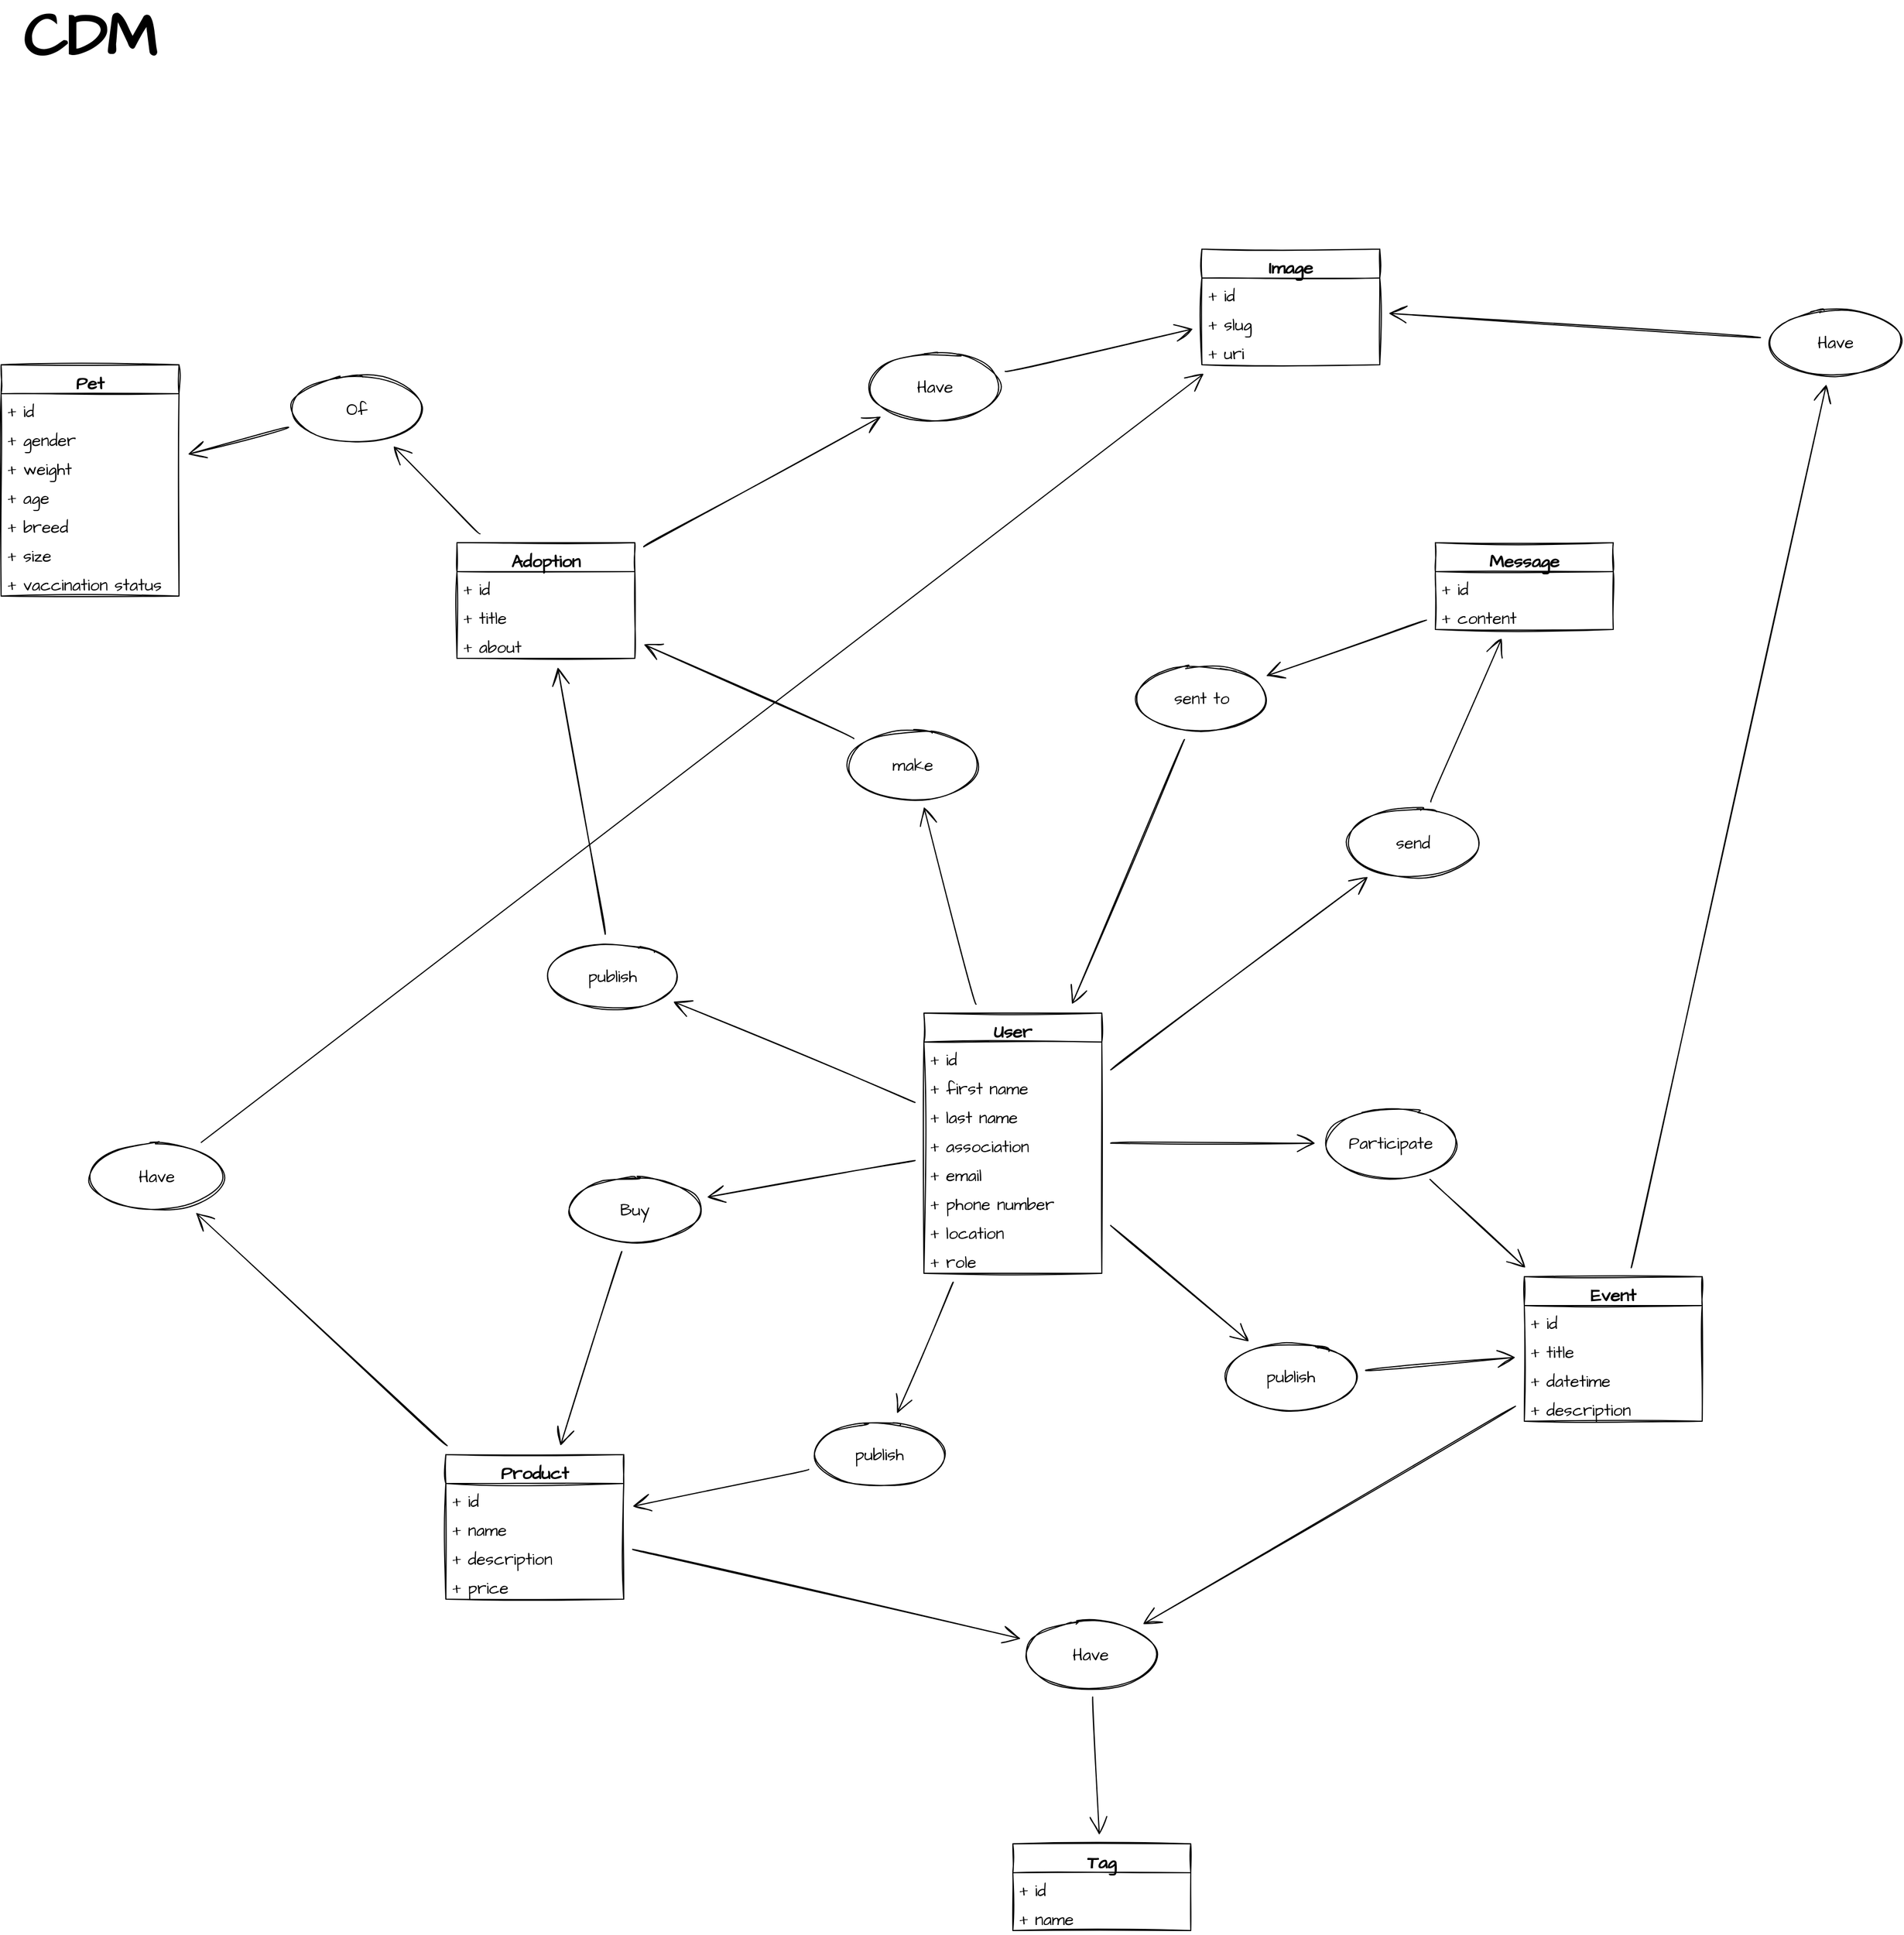 <mxfile version="19.0.3" type="device"><diagram id="sZmd7LiYKdD79qysAntJ" name="Page-1"><mxGraphModel dx="1663" dy="2150" grid="1" gridSize="10" guides="1" tooltips="1" connect="1" arrows="1" fold="1" page="0" pageScale="1" pageWidth="850" pageHeight="1100" math="0" shadow="0"><root><mxCell id="0"/><mxCell id="1" parent="0"/><mxCell id="HnGlS-vZHUeBiJfl8KfX-34" value="" style="edgeStyle=none;curved=1;rounded=0;sketch=1;hachureGap=4;orthogonalLoop=1;jettySize=auto;html=1;fontFamily=Architects Daughter;fontSource=https%3A%2F%2Ffonts.googleapis.com%2Fcss%3Ffamily%3DArchitects%2BDaughter;fontSize=15;endArrow=open;startSize=14;endSize=14;sourcePerimeterSpacing=8;targetPerimeterSpacing=8;" edge="1" parent="1" source="HnGlS-vZHUeBiJfl8KfX-1" target="HnGlS-vZHUeBiJfl8KfX-33"><mxGeometry relative="1" as="geometry"/></mxCell><mxCell id="HnGlS-vZHUeBiJfl8KfX-97" style="edgeStyle=none;curved=1;rounded=0;sketch=1;hachureGap=4;orthogonalLoop=1;jettySize=auto;html=1;fontFamily=Architects Daughter;fontSource=https%3A%2F%2Ffonts.googleapis.com%2Fcss%3Ffamily%3DArchitects%2BDaughter;fontSize=15;endArrow=open;startSize=14;endSize=14;sourcePerimeterSpacing=8;targetPerimeterSpacing=8;" edge="1" parent="1" source="HnGlS-vZHUeBiJfl8KfX-1" target="HnGlS-vZHUeBiJfl8KfX-96"><mxGeometry relative="1" as="geometry"/></mxCell><mxCell id="HnGlS-vZHUeBiJfl8KfX-1" value="Adoption" style="swimlane;fontStyle=1;align=center;verticalAlign=top;childLayout=stackLayout;horizontal=1;startSize=26;horizontalStack=0;resizeParent=1;resizeParentMax=0;resizeLast=0;collapsible=1;marginBottom=0;sketch=1;hachureGap=4;fontFamily=Architects Daughter;fontSource=https%3A%2F%2Ffonts.googleapis.com%2Fcss%3Ffamily%3DArchitects%2BDaughter;fontSize=16;" vertex="1" parent="1"><mxGeometry x="-310" y="-530" width="160" height="104" as="geometry"/></mxCell><mxCell id="HnGlS-vZHUeBiJfl8KfX-2" value="+ id" style="text;strokeColor=none;fillColor=none;align=left;verticalAlign=top;spacingLeft=4;spacingRight=4;overflow=hidden;rotatable=0;points=[[0,0.5],[1,0.5]];portConstraint=eastwest;sketch=1;hachureGap=4;fontFamily=Architects Daughter;fontSource=https%3A%2F%2Ffonts.googleapis.com%2Fcss%3Ffamily%3DArchitects%2BDaughter;fontSize=15;" vertex="1" parent="HnGlS-vZHUeBiJfl8KfX-1"><mxGeometry y="26" width="160" height="26" as="geometry"/></mxCell><mxCell id="HnGlS-vZHUeBiJfl8KfX-71" value="+ title" style="text;strokeColor=none;fillColor=none;align=left;verticalAlign=top;spacingLeft=4;spacingRight=4;overflow=hidden;rotatable=0;points=[[0,0.5],[1,0.5]];portConstraint=eastwest;sketch=1;hachureGap=4;fontFamily=Architects Daughter;fontSource=https%3A%2F%2Ffonts.googleapis.com%2Fcss%3Ffamily%3DArchitects%2BDaughter;fontSize=15;" vertex="1" parent="HnGlS-vZHUeBiJfl8KfX-1"><mxGeometry y="52" width="160" height="26" as="geometry"/></mxCell><mxCell id="HnGlS-vZHUeBiJfl8KfX-72" value="+ about" style="text;strokeColor=none;fillColor=none;align=left;verticalAlign=top;spacingLeft=4;spacingRight=4;overflow=hidden;rotatable=0;points=[[0,0.5],[1,0.5]];portConstraint=eastwest;sketch=1;hachureGap=4;fontFamily=Architects Daughter;fontSource=https%3A%2F%2Ffonts.googleapis.com%2Fcss%3Ffamily%3DArchitects%2BDaughter;fontSize=15;" vertex="1" parent="HnGlS-vZHUeBiJfl8KfX-1"><mxGeometry y="78" width="160" height="26" as="geometry"/></mxCell><mxCell id="HnGlS-vZHUeBiJfl8KfX-51" value="" style="edgeStyle=none;curved=1;rounded=0;sketch=1;hachureGap=4;orthogonalLoop=1;jettySize=auto;html=1;fontFamily=Architects Daughter;fontSource=https%3A%2F%2Ffonts.googleapis.com%2Fcss%3Ffamily%3DArchitects%2BDaughter;fontSize=15;endArrow=open;startSize=14;endSize=14;sourcePerimeterSpacing=8;targetPerimeterSpacing=8;" edge="1" parent="1" source="HnGlS-vZHUeBiJfl8KfX-5" target="HnGlS-vZHUeBiJfl8KfX-50"><mxGeometry relative="1" as="geometry"/></mxCell><mxCell id="HnGlS-vZHUeBiJfl8KfX-101" style="edgeStyle=none;curved=1;rounded=0;sketch=1;hachureGap=4;orthogonalLoop=1;jettySize=auto;html=1;fontFamily=Architects Daughter;fontSource=https%3A%2F%2Ffonts.googleapis.com%2Fcss%3Ffamily%3DArchitects%2BDaughter;fontSize=15;endArrow=open;startSize=14;endSize=14;sourcePerimeterSpacing=8;targetPerimeterSpacing=8;" edge="1" parent="1" source="HnGlS-vZHUeBiJfl8KfX-5" target="HnGlS-vZHUeBiJfl8KfX-100"><mxGeometry relative="1" as="geometry"/></mxCell><mxCell id="HnGlS-vZHUeBiJfl8KfX-5" value="Product" style="swimlane;fontStyle=1;align=center;verticalAlign=top;childLayout=stackLayout;horizontal=1;startSize=26;horizontalStack=0;resizeParent=1;resizeParentMax=0;resizeLast=0;collapsible=1;marginBottom=0;sketch=1;hachureGap=4;fontFamily=Architects Daughter;fontSource=https%3A%2F%2Ffonts.googleapis.com%2Fcss%3Ffamily%3DArchitects%2BDaughter;fontSize=16;" vertex="1" parent="1"><mxGeometry x="-320" y="290" width="160" height="130" as="geometry"/></mxCell><mxCell id="HnGlS-vZHUeBiJfl8KfX-6" value="+ id" style="text;strokeColor=none;fillColor=none;align=left;verticalAlign=top;spacingLeft=4;spacingRight=4;overflow=hidden;rotatable=0;points=[[0,0.5],[1,0.5]];portConstraint=eastwest;sketch=1;hachureGap=4;fontFamily=Architects Daughter;fontSource=https%3A%2F%2Ffonts.googleapis.com%2Fcss%3Ffamily%3DArchitects%2BDaughter;fontSize=15;" vertex="1" parent="HnGlS-vZHUeBiJfl8KfX-5"><mxGeometry y="26" width="160" height="26" as="geometry"/></mxCell><mxCell id="HnGlS-vZHUeBiJfl8KfX-79" value="+ name" style="text;strokeColor=none;fillColor=none;align=left;verticalAlign=top;spacingLeft=4;spacingRight=4;overflow=hidden;rotatable=0;points=[[0,0.5],[1,0.5]];portConstraint=eastwest;sketch=1;hachureGap=4;fontFamily=Architects Daughter;fontSource=https%3A%2F%2Ffonts.googleapis.com%2Fcss%3Ffamily%3DArchitects%2BDaughter;fontSize=15;" vertex="1" parent="HnGlS-vZHUeBiJfl8KfX-5"><mxGeometry y="52" width="160" height="26" as="geometry"/></mxCell><mxCell id="HnGlS-vZHUeBiJfl8KfX-80" value="+ description" style="text;strokeColor=none;fillColor=none;align=left;verticalAlign=top;spacingLeft=4;spacingRight=4;overflow=hidden;rotatable=0;points=[[0,0.5],[1,0.5]];portConstraint=eastwest;sketch=1;hachureGap=4;fontFamily=Architects Daughter;fontSource=https%3A%2F%2Ffonts.googleapis.com%2Fcss%3Ffamily%3DArchitects%2BDaughter;fontSize=15;" vertex="1" parent="HnGlS-vZHUeBiJfl8KfX-5"><mxGeometry y="78" width="160" height="26" as="geometry"/></mxCell><mxCell id="HnGlS-vZHUeBiJfl8KfX-81" value="+ price" style="text;strokeColor=none;fillColor=none;align=left;verticalAlign=top;spacingLeft=4;spacingRight=4;overflow=hidden;rotatable=0;points=[[0,0.5],[1,0.5]];portConstraint=eastwest;sketch=1;hachureGap=4;fontFamily=Architects Daughter;fontSource=https%3A%2F%2Ffonts.googleapis.com%2Fcss%3Ffamily%3DArchitects%2BDaughter;fontSize=15;" vertex="1" parent="HnGlS-vZHUeBiJfl8KfX-5"><mxGeometry y="104" width="160" height="26" as="geometry"/></mxCell><mxCell id="HnGlS-vZHUeBiJfl8KfX-53" style="edgeStyle=none;curved=1;rounded=0;sketch=1;hachureGap=4;orthogonalLoop=1;jettySize=auto;html=1;fontFamily=Architects Daughter;fontSource=https%3A%2F%2Ffonts.googleapis.com%2Fcss%3Ffamily%3DArchitects%2BDaughter;fontSize=15;endArrow=open;startSize=14;endSize=14;sourcePerimeterSpacing=8;targetPerimeterSpacing=8;" edge="1" parent="1" source="HnGlS-vZHUeBiJfl8KfX-7" target="HnGlS-vZHUeBiJfl8KfX-50"><mxGeometry relative="1" as="geometry"/></mxCell><mxCell id="HnGlS-vZHUeBiJfl8KfX-94" style="edgeStyle=none;curved=1;rounded=0;sketch=1;hachureGap=4;orthogonalLoop=1;jettySize=auto;html=1;fontFamily=Architects Daughter;fontSource=https%3A%2F%2Ffonts.googleapis.com%2Fcss%3Ffamily%3DArchitects%2BDaughter;fontSize=15;endArrow=open;startSize=14;endSize=14;sourcePerimeterSpacing=8;targetPerimeterSpacing=8;" edge="1" parent="1" source="HnGlS-vZHUeBiJfl8KfX-7" target="HnGlS-vZHUeBiJfl8KfX-93"><mxGeometry relative="1" as="geometry"/></mxCell><mxCell id="HnGlS-vZHUeBiJfl8KfX-7" value="Event" style="swimlane;fontStyle=1;align=center;verticalAlign=top;childLayout=stackLayout;horizontal=1;startSize=26;horizontalStack=0;resizeParent=1;resizeParentMax=0;resizeLast=0;collapsible=1;marginBottom=0;sketch=1;hachureGap=4;fontFamily=Architects Daughter;fontSource=https%3A%2F%2Ffonts.googleapis.com%2Fcss%3Ffamily%3DArchitects%2BDaughter;fontSize=16;" vertex="1" parent="1"><mxGeometry x="650" y="130" width="160" height="130" as="geometry"/></mxCell><mxCell id="HnGlS-vZHUeBiJfl8KfX-8" value="+ id" style="text;strokeColor=none;fillColor=none;align=left;verticalAlign=top;spacingLeft=4;spacingRight=4;overflow=hidden;rotatable=0;points=[[0,0.5],[1,0.5]];portConstraint=eastwest;sketch=1;hachureGap=4;fontFamily=Architects Daughter;fontSource=https%3A%2F%2Ffonts.googleapis.com%2Fcss%3Ffamily%3DArchitects%2BDaughter;fontSize=15;" vertex="1" parent="HnGlS-vZHUeBiJfl8KfX-7"><mxGeometry y="26" width="160" height="26" as="geometry"/></mxCell><mxCell id="HnGlS-vZHUeBiJfl8KfX-83" value="+ title" style="text;strokeColor=none;fillColor=none;align=left;verticalAlign=top;spacingLeft=4;spacingRight=4;overflow=hidden;rotatable=0;points=[[0,0.5],[1,0.5]];portConstraint=eastwest;sketch=1;hachureGap=4;fontFamily=Architects Daughter;fontSource=https%3A%2F%2Ffonts.googleapis.com%2Fcss%3Ffamily%3DArchitects%2BDaughter;fontSize=15;" vertex="1" parent="HnGlS-vZHUeBiJfl8KfX-7"><mxGeometry y="52" width="160" height="26" as="geometry"/></mxCell><mxCell id="HnGlS-vZHUeBiJfl8KfX-84" value="+ datetime" style="text;strokeColor=none;fillColor=none;align=left;verticalAlign=top;spacingLeft=4;spacingRight=4;overflow=hidden;rotatable=0;points=[[0,0.5],[1,0.5]];portConstraint=eastwest;sketch=1;hachureGap=4;fontFamily=Architects Daughter;fontSource=https%3A%2F%2Ffonts.googleapis.com%2Fcss%3Ffamily%3DArchitects%2BDaughter;fontSize=15;" vertex="1" parent="HnGlS-vZHUeBiJfl8KfX-7"><mxGeometry y="78" width="160" height="26" as="geometry"/></mxCell><mxCell id="HnGlS-vZHUeBiJfl8KfX-85" value="+ description" style="text;strokeColor=none;fillColor=none;align=left;verticalAlign=top;spacingLeft=4;spacingRight=4;overflow=hidden;rotatable=0;points=[[0,0.5],[1,0.5]];portConstraint=eastwest;sketch=1;hachureGap=4;fontFamily=Architects Daughter;fontSource=https%3A%2F%2Ffonts.googleapis.com%2Fcss%3Ffamily%3DArchitects%2BDaughter;fontSize=15;" vertex="1" parent="HnGlS-vZHUeBiJfl8KfX-7"><mxGeometry y="104" width="160" height="26" as="geometry"/></mxCell><mxCell id="HnGlS-vZHUeBiJfl8KfX-16" value="" style="edgeStyle=none;curved=1;rounded=0;sketch=1;hachureGap=4;orthogonalLoop=1;jettySize=auto;html=1;fontFamily=Architects Daughter;fontSource=https%3A%2F%2Ffonts.googleapis.com%2Fcss%3Ffamily%3DArchitects%2BDaughter;fontSize=15;endArrow=open;startSize=14;endSize=14;sourcePerimeterSpacing=8;targetPerimeterSpacing=8;" edge="1" parent="1" source="HnGlS-vZHUeBiJfl8KfX-9" target="HnGlS-vZHUeBiJfl8KfX-15"><mxGeometry relative="1" as="geometry"/></mxCell><mxCell id="HnGlS-vZHUeBiJfl8KfX-23" value="" style="edgeStyle=none;curved=1;rounded=0;sketch=1;hachureGap=4;orthogonalLoop=1;jettySize=auto;html=1;fontFamily=Architects Daughter;fontSource=https%3A%2F%2Ffonts.googleapis.com%2Fcss%3Ffamily%3DArchitects%2BDaughter;fontSize=15;endArrow=open;startSize=14;endSize=14;sourcePerimeterSpacing=8;targetPerimeterSpacing=8;" edge="1" parent="1" source="HnGlS-vZHUeBiJfl8KfX-9" target="HnGlS-vZHUeBiJfl8KfX-22"><mxGeometry relative="1" as="geometry"><mxPoint x="489.77" y="-372.238" as="sourcePoint"/></mxGeometry></mxCell><mxCell id="HnGlS-vZHUeBiJfl8KfX-37" value="" style="edgeStyle=none;curved=1;rounded=0;sketch=1;hachureGap=4;orthogonalLoop=1;jettySize=auto;html=1;fontFamily=Architects Daughter;fontSource=https%3A%2F%2Ffonts.googleapis.com%2Fcss%3Ffamily%3DArchitects%2BDaughter;fontSize=15;endArrow=open;startSize=14;endSize=14;sourcePerimeterSpacing=8;targetPerimeterSpacing=8;" edge="1" parent="1" source="HnGlS-vZHUeBiJfl8KfX-9" target="HnGlS-vZHUeBiJfl8KfX-36"><mxGeometry relative="1" as="geometry"/></mxCell><mxCell id="HnGlS-vZHUeBiJfl8KfX-41" value="" style="edgeStyle=none;curved=1;rounded=0;sketch=1;hachureGap=4;orthogonalLoop=1;jettySize=auto;html=1;fontFamily=Architects Daughter;fontSource=https%3A%2F%2Ffonts.googleapis.com%2Fcss%3Ffamily%3DArchitects%2BDaughter;fontSize=15;endArrow=open;startSize=14;endSize=14;sourcePerimeterSpacing=8;targetPerimeterSpacing=8;" edge="1" parent="1" source="HnGlS-vZHUeBiJfl8KfX-9" target="HnGlS-vZHUeBiJfl8KfX-40"><mxGeometry relative="1" as="geometry"/></mxCell><mxCell id="HnGlS-vZHUeBiJfl8KfX-44" value="" style="edgeStyle=none;curved=1;rounded=0;sketch=1;hachureGap=4;orthogonalLoop=1;jettySize=auto;html=1;fontFamily=Architects Daughter;fontSource=https%3A%2F%2Ffonts.googleapis.com%2Fcss%3Ffamily%3DArchitects%2BDaughter;fontSize=15;endArrow=open;startSize=14;endSize=14;sourcePerimeterSpacing=8;targetPerimeterSpacing=8;" edge="1" parent="1" source="HnGlS-vZHUeBiJfl8KfX-9" target="HnGlS-vZHUeBiJfl8KfX-43"><mxGeometry relative="1" as="geometry"/></mxCell><mxCell id="HnGlS-vZHUeBiJfl8KfX-56" style="edgeStyle=none;curved=1;rounded=0;sketch=1;hachureGap=4;orthogonalLoop=1;jettySize=auto;html=1;fontFamily=Architects Daughter;fontSource=https%3A%2F%2Ffonts.googleapis.com%2Fcss%3Ffamily%3DArchitects%2BDaughter;fontSize=15;endArrow=open;startSize=14;endSize=14;sourcePerimeterSpacing=8;targetPerimeterSpacing=8;" edge="1" parent="1" source="HnGlS-vZHUeBiJfl8KfX-9" target="HnGlS-vZHUeBiJfl8KfX-55"><mxGeometry relative="1" as="geometry"/></mxCell><mxCell id="HnGlS-vZHUeBiJfl8KfX-59" style="edgeStyle=none;curved=1;rounded=0;sketch=1;hachureGap=4;orthogonalLoop=1;jettySize=auto;html=1;fontFamily=Architects Daughter;fontSource=https%3A%2F%2Ffonts.googleapis.com%2Fcss%3Ffamily%3DArchitects%2BDaughter;fontSize=15;endArrow=open;startSize=14;endSize=14;sourcePerimeterSpacing=8;targetPerimeterSpacing=8;" edge="1" parent="1" source="HnGlS-vZHUeBiJfl8KfX-9" target="HnGlS-vZHUeBiJfl8KfX-58"><mxGeometry relative="1" as="geometry"/></mxCell><mxCell id="HnGlS-vZHUeBiJfl8KfX-9" value="User" style="swimlane;fontStyle=1;align=center;verticalAlign=top;childLayout=stackLayout;horizontal=1;startSize=26;horizontalStack=0;resizeParent=1;resizeParentMax=0;resizeLast=0;collapsible=1;marginBottom=0;sketch=1;hachureGap=4;fontFamily=Architects Daughter;fontSource=https%3A%2F%2Ffonts.googleapis.com%2Fcss%3Ffamily%3DArchitects%2BDaughter;fontSize=16;" vertex="1" parent="1"><mxGeometry x="110" y="-107" width="160" height="234" as="geometry"/></mxCell><mxCell id="HnGlS-vZHUeBiJfl8KfX-69" value="+ id" style="text;strokeColor=none;fillColor=none;align=left;verticalAlign=top;spacingLeft=4;spacingRight=4;overflow=hidden;rotatable=0;points=[[0,0.5],[1,0.5]];portConstraint=eastwest;sketch=1;hachureGap=4;fontFamily=Architects Daughter;fontSource=https%3A%2F%2Ffonts.googleapis.com%2Fcss%3Ffamily%3DArchitects%2BDaughter;fontSize=15;" vertex="1" parent="HnGlS-vZHUeBiJfl8KfX-9"><mxGeometry y="26" width="160" height="26" as="geometry"/></mxCell><mxCell id="HnGlS-vZHUeBiJfl8KfX-10" value="+ first name" style="text;strokeColor=none;fillColor=none;align=left;verticalAlign=top;spacingLeft=4;spacingRight=4;overflow=hidden;rotatable=0;points=[[0,0.5],[1,0.5]];portConstraint=eastwest;sketch=1;hachureGap=4;fontFamily=Architects Daughter;fontSource=https%3A%2F%2Ffonts.googleapis.com%2Fcss%3Ffamily%3DArchitects%2BDaughter;fontSize=15;" vertex="1" parent="HnGlS-vZHUeBiJfl8KfX-9"><mxGeometry y="52" width="160" height="26" as="geometry"/></mxCell><mxCell id="HnGlS-vZHUeBiJfl8KfX-65" value="+ last name" style="text;strokeColor=none;fillColor=none;align=left;verticalAlign=top;spacingLeft=4;spacingRight=4;overflow=hidden;rotatable=0;points=[[0,0.5],[1,0.5]];portConstraint=eastwest;sketch=1;hachureGap=4;fontFamily=Architects Daughter;fontSource=https%3A%2F%2Ffonts.googleapis.com%2Fcss%3Ffamily%3DArchitects%2BDaughter;fontSize=15;" vertex="1" parent="HnGlS-vZHUeBiJfl8KfX-9"><mxGeometry y="78" width="160" height="26" as="geometry"/></mxCell><mxCell id="HnGlS-vZHUeBiJfl8KfX-66" value="+ association" style="text;strokeColor=none;fillColor=none;align=left;verticalAlign=top;spacingLeft=4;spacingRight=4;overflow=hidden;rotatable=0;points=[[0,0.5],[1,0.5]];portConstraint=eastwest;sketch=1;hachureGap=4;fontFamily=Architects Daughter;fontSource=https%3A%2F%2Ffonts.googleapis.com%2Fcss%3Ffamily%3DArchitects%2BDaughter;fontSize=15;" vertex="1" parent="HnGlS-vZHUeBiJfl8KfX-9"><mxGeometry y="104" width="160" height="26" as="geometry"/></mxCell><mxCell id="HnGlS-vZHUeBiJfl8KfX-64" value="+ email" style="text;strokeColor=none;fillColor=none;align=left;verticalAlign=top;spacingLeft=4;spacingRight=4;overflow=hidden;rotatable=0;points=[[0,0.5],[1,0.5]];portConstraint=eastwest;sketch=1;hachureGap=4;fontFamily=Architects Daughter;fontSource=https%3A%2F%2Ffonts.googleapis.com%2Fcss%3Ffamily%3DArchitects%2BDaughter;fontSize=15;" vertex="1" parent="HnGlS-vZHUeBiJfl8KfX-9"><mxGeometry y="130" width="160" height="26" as="geometry"/></mxCell><mxCell id="HnGlS-vZHUeBiJfl8KfX-63" value="+ phone number" style="text;strokeColor=none;fillColor=none;align=left;verticalAlign=top;spacingLeft=4;spacingRight=4;overflow=hidden;rotatable=0;points=[[0,0.5],[1,0.5]];portConstraint=eastwest;sketch=1;hachureGap=4;fontFamily=Architects Daughter;fontSource=https%3A%2F%2Ffonts.googleapis.com%2Fcss%3Ffamily%3DArchitects%2BDaughter;fontSize=15;" vertex="1" parent="HnGlS-vZHUeBiJfl8KfX-9"><mxGeometry y="156" width="160" height="26" as="geometry"/></mxCell><mxCell id="HnGlS-vZHUeBiJfl8KfX-67" value="+ location" style="text;strokeColor=none;fillColor=none;align=left;verticalAlign=top;spacingLeft=4;spacingRight=4;overflow=hidden;rotatable=0;points=[[0,0.5],[1,0.5]];portConstraint=eastwest;sketch=1;hachureGap=4;fontFamily=Architects Daughter;fontSource=https%3A%2F%2Ffonts.googleapis.com%2Fcss%3Ffamily%3DArchitects%2BDaughter;fontSize=15;" vertex="1" parent="HnGlS-vZHUeBiJfl8KfX-9"><mxGeometry y="182" width="160" height="26" as="geometry"/></mxCell><mxCell id="HnGlS-vZHUeBiJfl8KfX-68" value="+ role" style="text;strokeColor=none;fillColor=none;align=left;verticalAlign=top;spacingLeft=4;spacingRight=4;overflow=hidden;rotatable=0;points=[[0,0.5],[1,0.5]];portConstraint=eastwest;sketch=1;hachureGap=4;fontFamily=Architects Daughter;fontSource=https%3A%2F%2Ffonts.googleapis.com%2Fcss%3Ffamily%3DArchitects%2BDaughter;fontSize=15;" vertex="1" parent="HnGlS-vZHUeBiJfl8KfX-9"><mxGeometry y="208" width="160" height="26" as="geometry"/></mxCell><mxCell id="HnGlS-vZHUeBiJfl8KfX-18" style="edgeStyle=none;curved=1;rounded=0;sketch=1;hachureGap=4;orthogonalLoop=1;jettySize=auto;html=1;fontFamily=Architects Daughter;fontSource=https%3A%2F%2Ffonts.googleapis.com%2Fcss%3Ffamily%3DArchitects%2BDaughter;fontSize=15;endArrow=open;startSize=14;endSize=14;sourcePerimeterSpacing=8;targetPerimeterSpacing=8;" edge="1" parent="1" source="HnGlS-vZHUeBiJfl8KfX-15" target="HnGlS-vZHUeBiJfl8KfX-7"><mxGeometry relative="1" as="geometry"/></mxCell><mxCell id="HnGlS-vZHUeBiJfl8KfX-19" style="edgeStyle=none;curved=1;rounded=0;sketch=1;hachureGap=4;orthogonalLoop=1;jettySize=auto;html=1;fontFamily=Architects Daughter;fontSource=https%3A%2F%2Ffonts.googleapis.com%2Fcss%3Ffamily%3DArchitects%2BDaughter;fontSize=15;endArrow=open;startSize=14;endSize=14;sourcePerimeterSpacing=8;targetPerimeterSpacing=8;" edge="1" parent="1" source="HnGlS-vZHUeBiJfl8KfX-55" target="HnGlS-vZHUeBiJfl8KfX-5"><mxGeometry relative="1" as="geometry"/></mxCell><mxCell id="HnGlS-vZHUeBiJfl8KfX-15" value="publish" style="ellipse;whiteSpace=wrap;html=1;sketch=1;hachureGap=4;fontFamily=Architects Daughter;fontSource=https%3A%2F%2Ffonts.googleapis.com%2Fcss%3Ffamily%3DArchitects%2BDaughter;fontSize=15;" vertex="1" parent="1"><mxGeometry x="380" y="190" width="120" height="60" as="geometry"/></mxCell><mxCell id="HnGlS-vZHUeBiJfl8KfX-26" value="" style="edgeStyle=none;curved=1;rounded=0;sketch=1;hachureGap=4;orthogonalLoop=1;jettySize=auto;html=1;fontFamily=Architects Daughter;fontSource=https%3A%2F%2Ffonts.googleapis.com%2Fcss%3Ffamily%3DArchitects%2BDaughter;fontSize=15;endArrow=open;startSize=14;endSize=14;sourcePerimeterSpacing=8;targetPerimeterSpacing=8;" edge="1" parent="1" source="HnGlS-vZHUeBiJfl8KfX-20" target="HnGlS-vZHUeBiJfl8KfX-25"><mxGeometry relative="1" as="geometry"/></mxCell><mxCell id="HnGlS-vZHUeBiJfl8KfX-20" value="Message" style="swimlane;fontStyle=1;align=center;verticalAlign=top;childLayout=stackLayout;horizontal=1;startSize=26;horizontalStack=0;resizeParent=1;resizeParentMax=0;resizeLast=0;collapsible=1;marginBottom=0;sketch=1;hachureGap=4;fontFamily=Architects Daughter;fontSource=https%3A%2F%2Ffonts.googleapis.com%2Fcss%3Ffamily%3DArchitects%2BDaughter;fontSize=16;" vertex="1" parent="1"><mxGeometry x="570" y="-530" width="160" height="78" as="geometry"/></mxCell><mxCell id="HnGlS-vZHUeBiJfl8KfX-70" value="+ id" style="text;strokeColor=none;fillColor=none;align=left;verticalAlign=top;spacingLeft=4;spacingRight=4;overflow=hidden;rotatable=0;points=[[0,0.5],[1,0.5]];portConstraint=eastwest;sketch=1;hachureGap=4;fontFamily=Architects Daughter;fontSource=https%3A%2F%2Ffonts.googleapis.com%2Fcss%3Ffamily%3DArchitects%2BDaughter;fontSize=15;" vertex="1" parent="HnGlS-vZHUeBiJfl8KfX-20"><mxGeometry y="26" width="160" height="26" as="geometry"/></mxCell><mxCell id="HnGlS-vZHUeBiJfl8KfX-21" value="+ content" style="text;strokeColor=none;fillColor=none;align=left;verticalAlign=top;spacingLeft=4;spacingRight=4;overflow=hidden;rotatable=0;points=[[0,0.5],[1,0.5]];portConstraint=eastwest;sketch=1;hachureGap=4;fontFamily=Architects Daughter;fontSource=https%3A%2F%2Ffonts.googleapis.com%2Fcss%3Ffamily%3DArchitects%2BDaughter;fontSize=15;" vertex="1" parent="HnGlS-vZHUeBiJfl8KfX-20"><mxGeometry y="52" width="160" height="26" as="geometry"/></mxCell><mxCell id="HnGlS-vZHUeBiJfl8KfX-24" style="edgeStyle=none;curved=1;rounded=0;sketch=1;hachureGap=4;orthogonalLoop=1;jettySize=auto;html=1;fontFamily=Architects Daughter;fontSource=https%3A%2F%2Ffonts.googleapis.com%2Fcss%3Ffamily%3DArchitects%2BDaughter;fontSize=15;endArrow=open;startSize=14;endSize=14;sourcePerimeterSpacing=8;targetPerimeterSpacing=8;" edge="1" parent="1" source="HnGlS-vZHUeBiJfl8KfX-22" target="HnGlS-vZHUeBiJfl8KfX-20"><mxGeometry relative="1" as="geometry"/></mxCell><mxCell id="HnGlS-vZHUeBiJfl8KfX-22" value="send" style="ellipse;whiteSpace=wrap;html=1;sketch=1;hachureGap=4;fontFamily=Architects Daughter;fontSource=https%3A%2F%2Ffonts.googleapis.com%2Fcss%3Ffamily%3DArchitects%2BDaughter;fontSize=15;" vertex="1" parent="1"><mxGeometry x="490" y="-290" width="120" height="60" as="geometry"/></mxCell><mxCell id="HnGlS-vZHUeBiJfl8KfX-27" style="edgeStyle=none;curved=1;rounded=0;sketch=1;hachureGap=4;orthogonalLoop=1;jettySize=auto;html=1;fontFamily=Architects Daughter;fontSource=https%3A%2F%2Ffonts.googleapis.com%2Fcss%3Ffamily%3DArchitects%2BDaughter;fontSize=15;endArrow=open;startSize=14;endSize=14;sourcePerimeterSpacing=8;targetPerimeterSpacing=8;" edge="1" parent="1" source="HnGlS-vZHUeBiJfl8KfX-25" target="HnGlS-vZHUeBiJfl8KfX-9"><mxGeometry relative="1" as="geometry"><mxPoint x="418.222" y="-388" as="targetPoint"/></mxGeometry></mxCell><mxCell id="HnGlS-vZHUeBiJfl8KfX-25" value="sent to" style="ellipse;whiteSpace=wrap;html=1;sketch=1;hachureGap=4;fontFamily=Architects Daughter;fontSource=https%3A%2F%2Ffonts.googleapis.com%2Fcss%3Ffamily%3DArchitects%2BDaughter;fontSize=15;" vertex="1" parent="1"><mxGeometry x="300" y="-420" width="120" height="60" as="geometry"/></mxCell><mxCell id="HnGlS-vZHUeBiJfl8KfX-28" value="Pet" style="swimlane;fontStyle=1;align=center;verticalAlign=top;childLayout=stackLayout;horizontal=1;startSize=26;horizontalStack=0;resizeParent=1;resizeParentMax=0;resizeLast=0;collapsible=1;marginBottom=0;sketch=1;hachureGap=4;fontFamily=Architects Daughter;fontSource=https%3A%2F%2Ffonts.googleapis.com%2Fcss%3Ffamily%3DArchitects%2BDaughter;fontSize=16;" vertex="1" parent="1"><mxGeometry x="-720" y="-690" width="160" height="208" as="geometry"/></mxCell><mxCell id="HnGlS-vZHUeBiJfl8KfX-29" value="+ id" style="text;strokeColor=none;fillColor=none;align=left;verticalAlign=top;spacingLeft=4;spacingRight=4;overflow=hidden;rotatable=0;points=[[0,0.5],[1,0.5]];portConstraint=eastwest;sketch=1;hachureGap=4;fontFamily=Architects Daughter;fontSource=https%3A%2F%2Ffonts.googleapis.com%2Fcss%3Ffamily%3DArchitects%2BDaughter;fontSize=15;" vertex="1" parent="HnGlS-vZHUeBiJfl8KfX-28"><mxGeometry y="26" width="160" height="26" as="geometry"/></mxCell><mxCell id="HnGlS-vZHUeBiJfl8KfX-73" value="+ gender" style="text;strokeColor=none;fillColor=none;align=left;verticalAlign=top;spacingLeft=4;spacingRight=4;overflow=hidden;rotatable=0;points=[[0,0.5],[1,0.5]];portConstraint=eastwest;sketch=1;hachureGap=4;fontFamily=Architects Daughter;fontSource=https%3A%2F%2Ffonts.googleapis.com%2Fcss%3Ffamily%3DArchitects%2BDaughter;fontSize=15;" vertex="1" parent="HnGlS-vZHUeBiJfl8KfX-28"><mxGeometry y="52" width="160" height="26" as="geometry"/></mxCell><mxCell id="HnGlS-vZHUeBiJfl8KfX-74" value="+ weight" style="text;strokeColor=none;fillColor=none;align=left;verticalAlign=top;spacingLeft=4;spacingRight=4;overflow=hidden;rotatable=0;points=[[0,0.5],[1,0.5]];portConstraint=eastwest;sketch=1;hachureGap=4;fontFamily=Architects Daughter;fontSource=https%3A%2F%2Ffonts.googleapis.com%2Fcss%3Ffamily%3DArchitects%2BDaughter;fontSize=15;" vertex="1" parent="HnGlS-vZHUeBiJfl8KfX-28"><mxGeometry y="78" width="160" height="26" as="geometry"/></mxCell><mxCell id="HnGlS-vZHUeBiJfl8KfX-75" value="+ age" style="text;strokeColor=none;fillColor=none;align=left;verticalAlign=top;spacingLeft=4;spacingRight=4;overflow=hidden;rotatable=0;points=[[0,0.5],[1,0.5]];portConstraint=eastwest;sketch=1;hachureGap=4;fontFamily=Architects Daughter;fontSource=https%3A%2F%2Ffonts.googleapis.com%2Fcss%3Ffamily%3DArchitects%2BDaughter;fontSize=15;" vertex="1" parent="HnGlS-vZHUeBiJfl8KfX-28"><mxGeometry y="104" width="160" height="26" as="geometry"/></mxCell><mxCell id="HnGlS-vZHUeBiJfl8KfX-76" value="+ breed" style="text;strokeColor=none;fillColor=none;align=left;verticalAlign=top;spacingLeft=4;spacingRight=4;overflow=hidden;rotatable=0;points=[[0,0.5],[1,0.5]];portConstraint=eastwest;sketch=1;hachureGap=4;fontFamily=Architects Daughter;fontSource=https%3A%2F%2Ffonts.googleapis.com%2Fcss%3Ffamily%3DArchitects%2BDaughter;fontSize=15;" vertex="1" parent="HnGlS-vZHUeBiJfl8KfX-28"><mxGeometry y="130" width="160" height="26" as="geometry"/></mxCell><mxCell id="HnGlS-vZHUeBiJfl8KfX-77" value="+ size" style="text;strokeColor=none;fillColor=none;align=left;verticalAlign=top;spacingLeft=4;spacingRight=4;overflow=hidden;rotatable=0;points=[[0,0.5],[1,0.5]];portConstraint=eastwest;sketch=1;hachureGap=4;fontFamily=Architects Daughter;fontSource=https%3A%2F%2Ffonts.googleapis.com%2Fcss%3Ffamily%3DArchitects%2BDaughter;fontSize=15;" vertex="1" parent="HnGlS-vZHUeBiJfl8KfX-28"><mxGeometry y="156" width="160" height="26" as="geometry"/></mxCell><mxCell id="HnGlS-vZHUeBiJfl8KfX-78" value="+ vaccination status" style="text;strokeColor=none;fillColor=none;align=left;verticalAlign=top;spacingLeft=4;spacingRight=4;overflow=hidden;rotatable=0;points=[[0,0.5],[1,0.5]];portConstraint=eastwest;sketch=1;hachureGap=4;fontFamily=Architects Daughter;fontSource=https%3A%2F%2Ffonts.googleapis.com%2Fcss%3Ffamily%3DArchitects%2BDaughter;fontSize=15;" vertex="1" parent="HnGlS-vZHUeBiJfl8KfX-28"><mxGeometry y="182" width="160" height="26" as="geometry"/></mxCell><mxCell id="HnGlS-vZHUeBiJfl8KfX-35" style="edgeStyle=none;curved=1;rounded=0;sketch=1;hachureGap=4;orthogonalLoop=1;jettySize=auto;html=1;fontFamily=Architects Daughter;fontSource=https%3A%2F%2Ffonts.googleapis.com%2Fcss%3Ffamily%3DArchitects%2BDaughter;fontSize=15;endArrow=open;startSize=14;endSize=14;sourcePerimeterSpacing=8;targetPerimeterSpacing=8;" edge="1" parent="1" source="HnGlS-vZHUeBiJfl8KfX-33" target="HnGlS-vZHUeBiJfl8KfX-28"><mxGeometry relative="1" as="geometry"/></mxCell><mxCell id="HnGlS-vZHUeBiJfl8KfX-33" value="Of" style="ellipse;whiteSpace=wrap;html=1;sketch=1;hachureGap=4;fontFamily=Architects Daughter;fontSource=https%3A%2F%2Ffonts.googleapis.com%2Fcss%3Ffamily%3DArchitects%2BDaughter;fontSize=15;" vertex="1" parent="1"><mxGeometry x="-460" y="-680" width="120" height="60" as="geometry"/></mxCell><mxCell id="HnGlS-vZHUeBiJfl8KfX-38" style="edgeStyle=none;curved=1;rounded=0;sketch=1;hachureGap=4;orthogonalLoop=1;jettySize=auto;html=1;fontFamily=Architects Daughter;fontSource=https%3A%2F%2Ffonts.googleapis.com%2Fcss%3Ffamily%3DArchitects%2BDaughter;fontSize=15;endArrow=open;startSize=14;endSize=14;sourcePerimeterSpacing=8;targetPerimeterSpacing=8;" edge="1" parent="1" source="HnGlS-vZHUeBiJfl8KfX-36" target="HnGlS-vZHUeBiJfl8KfX-1"><mxGeometry relative="1" as="geometry"><mxPoint x="-227.987" y="-410.751" as="sourcePoint"/></mxGeometry></mxCell><mxCell id="HnGlS-vZHUeBiJfl8KfX-36" value="make" style="ellipse;whiteSpace=wrap;html=1;sketch=1;hachureGap=4;fontFamily=Architects Daughter;fontSource=https%3A%2F%2Ffonts.googleapis.com%2Fcss%3Ffamily%3DArchitects%2BDaughter;fontSize=15;" vertex="1" parent="1"><mxGeometry x="40" y="-360" width="120" height="60" as="geometry"/></mxCell><mxCell id="HnGlS-vZHUeBiJfl8KfX-42" style="edgeStyle=none;curved=1;rounded=0;sketch=1;hachureGap=4;orthogonalLoop=1;jettySize=auto;html=1;fontFamily=Architects Daughter;fontSource=https%3A%2F%2Ffonts.googleapis.com%2Fcss%3Ffamily%3DArchitects%2BDaughter;fontSize=15;endArrow=open;startSize=14;endSize=14;sourcePerimeterSpacing=8;targetPerimeterSpacing=8;" edge="1" parent="1" source="HnGlS-vZHUeBiJfl8KfX-40" target="HnGlS-vZHUeBiJfl8KfX-7"><mxGeometry relative="1" as="geometry"><mxPoint x="432.346" y="193.89" as="sourcePoint"/></mxGeometry></mxCell><mxCell id="HnGlS-vZHUeBiJfl8KfX-40" value="Participate" style="ellipse;whiteSpace=wrap;html=1;sketch=1;hachureGap=4;fontFamily=Architects Daughter;fontSource=https%3A%2F%2Ffonts.googleapis.com%2Fcss%3Ffamily%3DArchitects%2BDaughter;fontSize=15;" vertex="1" parent="1"><mxGeometry x="470" y="-20" width="120" height="60" as="geometry"/></mxCell><mxCell id="HnGlS-vZHUeBiJfl8KfX-45" style="edgeStyle=none;curved=1;rounded=0;sketch=1;hachureGap=4;orthogonalLoop=1;jettySize=auto;html=1;fontFamily=Architects Daughter;fontSource=https%3A%2F%2Ffonts.googleapis.com%2Fcss%3Ffamily%3DArchitects%2BDaughter;fontSize=15;endArrow=open;startSize=14;endSize=14;sourcePerimeterSpacing=8;targetPerimeterSpacing=8;" edge="1" parent="1" source="HnGlS-vZHUeBiJfl8KfX-43" target="HnGlS-vZHUeBiJfl8KfX-5"><mxGeometry relative="1" as="geometry"/></mxCell><mxCell id="HnGlS-vZHUeBiJfl8KfX-43" value="Buy" style="ellipse;whiteSpace=wrap;html=1;sketch=1;hachureGap=4;fontFamily=Architects Daughter;fontSource=https%3A%2F%2Ffonts.googleapis.com%2Fcss%3Ffamily%3DArchitects%2BDaughter;fontSize=15;" vertex="1" parent="1"><mxGeometry x="-210" y="40" width="120" height="60" as="geometry"/></mxCell><mxCell id="HnGlS-vZHUeBiJfl8KfX-47" value="Tag" style="swimlane;fontStyle=1;align=center;verticalAlign=top;childLayout=stackLayout;horizontal=1;startSize=26;horizontalStack=0;resizeParent=1;resizeParentMax=0;resizeLast=0;collapsible=1;marginBottom=0;sketch=1;hachureGap=4;fontFamily=Architects Daughter;fontSource=https%3A%2F%2Ffonts.googleapis.com%2Fcss%3Ffamily%3DArchitects%2BDaughter;fontSize=16;" vertex="1" parent="1"><mxGeometry x="190" y="640" width="160" height="78" as="geometry"/></mxCell><mxCell id="HnGlS-vZHUeBiJfl8KfX-48" value="+ id" style="text;strokeColor=none;fillColor=none;align=left;verticalAlign=top;spacingLeft=4;spacingRight=4;overflow=hidden;rotatable=0;points=[[0,0.5],[1,0.5]];portConstraint=eastwest;sketch=1;hachureGap=4;fontFamily=Architects Daughter;fontSource=https%3A%2F%2Ffonts.googleapis.com%2Fcss%3Ffamily%3DArchitects%2BDaughter;fontSize=15;" vertex="1" parent="HnGlS-vZHUeBiJfl8KfX-47"><mxGeometry y="26" width="160" height="26" as="geometry"/></mxCell><mxCell id="HnGlS-vZHUeBiJfl8KfX-82" value="+ name" style="text;strokeColor=none;fillColor=none;align=left;verticalAlign=top;spacingLeft=4;spacingRight=4;overflow=hidden;rotatable=0;points=[[0,0.5],[1,0.5]];portConstraint=eastwest;sketch=1;hachureGap=4;fontFamily=Architects Daughter;fontSource=https%3A%2F%2Ffonts.googleapis.com%2Fcss%3Ffamily%3DArchitects%2BDaughter;fontSize=15;" vertex="1" parent="HnGlS-vZHUeBiJfl8KfX-47"><mxGeometry y="52" width="160" height="26" as="geometry"/></mxCell><mxCell id="HnGlS-vZHUeBiJfl8KfX-52" style="edgeStyle=none;curved=1;rounded=0;sketch=1;hachureGap=4;orthogonalLoop=1;jettySize=auto;html=1;fontFamily=Architects Daughter;fontSource=https%3A%2F%2Ffonts.googleapis.com%2Fcss%3Ffamily%3DArchitects%2BDaughter;fontSize=15;endArrow=open;startSize=14;endSize=14;sourcePerimeterSpacing=8;targetPerimeterSpacing=8;" edge="1" parent="1" source="HnGlS-vZHUeBiJfl8KfX-50" target="HnGlS-vZHUeBiJfl8KfX-47"><mxGeometry relative="1" as="geometry"/></mxCell><mxCell id="HnGlS-vZHUeBiJfl8KfX-50" value="Have" style="ellipse;whiteSpace=wrap;html=1;sketch=1;hachureGap=4;fontFamily=Architects Daughter;fontSource=https%3A%2F%2Ffonts.googleapis.com%2Fcss%3Ffamily%3DArchitects%2BDaughter;fontSize=15;" vertex="1" parent="1"><mxGeometry x="200" y="440" width="120" height="60" as="geometry"/></mxCell><mxCell id="HnGlS-vZHUeBiJfl8KfX-55" value="publish" style="ellipse;whiteSpace=wrap;html=1;sketch=1;hachureGap=4;fontFamily=Architects Daughter;fontSource=https%3A%2F%2Ffonts.googleapis.com%2Fcss%3Ffamily%3DArchitects%2BDaughter;fontSize=15;" vertex="1" parent="1"><mxGeometry x="10" y="260" width="120" height="60" as="geometry"/></mxCell><mxCell id="HnGlS-vZHUeBiJfl8KfX-60" style="edgeStyle=none;curved=1;rounded=0;sketch=1;hachureGap=4;orthogonalLoop=1;jettySize=auto;html=1;fontFamily=Architects Daughter;fontSource=https%3A%2F%2Ffonts.googleapis.com%2Fcss%3Ffamily%3DArchitects%2BDaughter;fontSize=15;endArrow=open;startSize=14;endSize=14;sourcePerimeterSpacing=8;targetPerimeterSpacing=8;" edge="1" parent="1" source="HnGlS-vZHUeBiJfl8KfX-58" target="HnGlS-vZHUeBiJfl8KfX-1"><mxGeometry relative="1" as="geometry"/></mxCell><mxCell id="HnGlS-vZHUeBiJfl8KfX-58" value="publish" style="ellipse;whiteSpace=wrap;html=1;sketch=1;hachureGap=4;fontFamily=Architects Daughter;fontSource=https%3A%2F%2Ffonts.googleapis.com%2Fcss%3Ffamily%3DArchitects%2BDaughter;fontSize=15;" vertex="1" parent="1"><mxGeometry x="-230" y="-170" width="120" height="60" as="geometry"/></mxCell><mxCell id="HnGlS-vZHUeBiJfl8KfX-87" value="Image" style="swimlane;fontStyle=1;align=center;verticalAlign=top;childLayout=stackLayout;horizontal=1;startSize=26;horizontalStack=0;resizeParent=1;resizeParentMax=0;resizeLast=0;collapsible=1;marginBottom=0;sketch=1;hachureGap=4;fontFamily=Architects Daughter;fontSource=https%3A%2F%2Ffonts.googleapis.com%2Fcss%3Ffamily%3DArchitects%2BDaughter;fontSize=16;" vertex="1" parent="1"><mxGeometry x="360" y="-794" width="160" height="104" as="geometry"/></mxCell><mxCell id="HnGlS-vZHUeBiJfl8KfX-88" value="+ id" style="text;strokeColor=none;fillColor=none;align=left;verticalAlign=top;spacingLeft=4;spacingRight=4;overflow=hidden;rotatable=0;points=[[0,0.5],[1,0.5]];portConstraint=eastwest;sketch=1;hachureGap=4;fontFamily=Architects Daughter;fontSource=https%3A%2F%2Ffonts.googleapis.com%2Fcss%3Ffamily%3DArchitects%2BDaughter;fontSize=15;" vertex="1" parent="HnGlS-vZHUeBiJfl8KfX-87"><mxGeometry y="26" width="160" height="26" as="geometry"/></mxCell><mxCell id="HnGlS-vZHUeBiJfl8KfX-92" value="+ slug" style="text;strokeColor=none;fillColor=none;align=left;verticalAlign=top;spacingLeft=4;spacingRight=4;overflow=hidden;rotatable=0;points=[[0,0.5],[1,0.5]];portConstraint=eastwest;sketch=1;hachureGap=4;fontFamily=Architects Daughter;fontSource=https%3A%2F%2Ffonts.googleapis.com%2Fcss%3Ffamily%3DArchitects%2BDaughter;fontSize=15;" vertex="1" parent="HnGlS-vZHUeBiJfl8KfX-87"><mxGeometry y="52" width="160" height="26" as="geometry"/></mxCell><mxCell id="HnGlS-vZHUeBiJfl8KfX-89" value="+ uri" style="text;strokeColor=none;fillColor=none;align=left;verticalAlign=top;spacingLeft=4;spacingRight=4;overflow=hidden;rotatable=0;points=[[0,0.5],[1,0.5]];portConstraint=eastwest;sketch=1;hachureGap=4;fontFamily=Architects Daughter;fontSource=https%3A%2F%2Ffonts.googleapis.com%2Fcss%3Ffamily%3DArchitects%2BDaughter;fontSize=15;" vertex="1" parent="HnGlS-vZHUeBiJfl8KfX-87"><mxGeometry y="78" width="160" height="26" as="geometry"/></mxCell><mxCell id="HnGlS-vZHUeBiJfl8KfX-95" style="edgeStyle=none;curved=1;rounded=0;sketch=1;hachureGap=4;orthogonalLoop=1;jettySize=auto;html=1;fontFamily=Architects Daughter;fontSource=https%3A%2F%2Ffonts.googleapis.com%2Fcss%3Ffamily%3DArchitects%2BDaughter;fontSize=15;endArrow=open;startSize=14;endSize=14;sourcePerimeterSpacing=8;targetPerimeterSpacing=8;" edge="1" parent="1" source="HnGlS-vZHUeBiJfl8KfX-93" target="HnGlS-vZHUeBiJfl8KfX-87"><mxGeometry relative="1" as="geometry"/></mxCell><mxCell id="HnGlS-vZHUeBiJfl8KfX-93" value="Have" style="ellipse;whiteSpace=wrap;html=1;sketch=1;hachureGap=4;fontFamily=Architects Daughter;fontSource=https%3A%2F%2Ffonts.googleapis.com%2Fcss%3Ffamily%3DArchitects%2BDaughter;fontSize=15;" vertex="1" parent="1"><mxGeometry x="870" y="-740" width="120" height="60" as="geometry"/></mxCell><mxCell id="HnGlS-vZHUeBiJfl8KfX-99" style="edgeStyle=none;curved=1;rounded=0;sketch=1;hachureGap=4;orthogonalLoop=1;jettySize=auto;html=1;fontFamily=Architects Daughter;fontSource=https%3A%2F%2Ffonts.googleapis.com%2Fcss%3Ffamily%3DArchitects%2BDaughter;fontSize=15;endArrow=open;startSize=14;endSize=14;sourcePerimeterSpacing=8;targetPerimeterSpacing=8;" edge="1" parent="1" source="HnGlS-vZHUeBiJfl8KfX-96" target="HnGlS-vZHUeBiJfl8KfX-87"><mxGeometry relative="1" as="geometry"/></mxCell><mxCell id="HnGlS-vZHUeBiJfl8KfX-96" value="Have" style="ellipse;whiteSpace=wrap;html=1;sketch=1;hachureGap=4;fontFamily=Architects Daughter;fontSource=https%3A%2F%2Ffonts.googleapis.com%2Fcss%3Ffamily%3DArchitects%2BDaughter;fontSize=15;" vertex="1" parent="1"><mxGeometry x="60" y="-700" width="120" height="60" as="geometry"/></mxCell><mxCell id="HnGlS-vZHUeBiJfl8KfX-102" style="edgeStyle=none;curved=1;rounded=0;sketch=1;hachureGap=4;orthogonalLoop=1;jettySize=auto;html=1;fontFamily=Architects Daughter;fontSource=https%3A%2F%2Ffonts.googleapis.com%2Fcss%3Ffamily%3DArchitects%2BDaughter;fontSize=15;endArrow=open;startSize=14;endSize=14;sourcePerimeterSpacing=8;targetPerimeterSpacing=8;" edge="1" parent="1" source="HnGlS-vZHUeBiJfl8KfX-100" target="HnGlS-vZHUeBiJfl8KfX-87"><mxGeometry relative="1" as="geometry"/></mxCell><mxCell id="HnGlS-vZHUeBiJfl8KfX-100" value="Have" style="ellipse;whiteSpace=wrap;html=1;sketch=1;hachureGap=4;fontFamily=Architects Daughter;fontSource=https%3A%2F%2Ffonts.googleapis.com%2Fcss%3Ffamily%3DArchitects%2BDaughter;fontSize=15;" vertex="1" parent="1"><mxGeometry x="-640" y="10" width="120" height="60" as="geometry"/></mxCell><mxCell id="HnGlS-vZHUeBiJfl8KfX-104" value="&lt;font size=&quot;1&quot; style=&quot;&quot;&gt;&lt;b style=&quot;font-size: 55px;&quot;&gt;CDM&lt;/b&gt;&lt;/font&gt;" style="text;strokeColor=none;fillColor=none;html=1;align=center;verticalAlign=middle;whiteSpace=wrap;rounded=0;sketch=1;hachureGap=4;fontFamily=Architects Daughter;fontSource=https%3A%2F%2Ffonts.googleapis.com%2Fcss%3Ffamily%3DArchitects%2BDaughter;fontSize=15;" vertex="1" parent="1"><mxGeometry x="-670" y="-1000" width="60" height="30" as="geometry"/></mxCell></root></mxGraphModel></diagram></mxfile>
